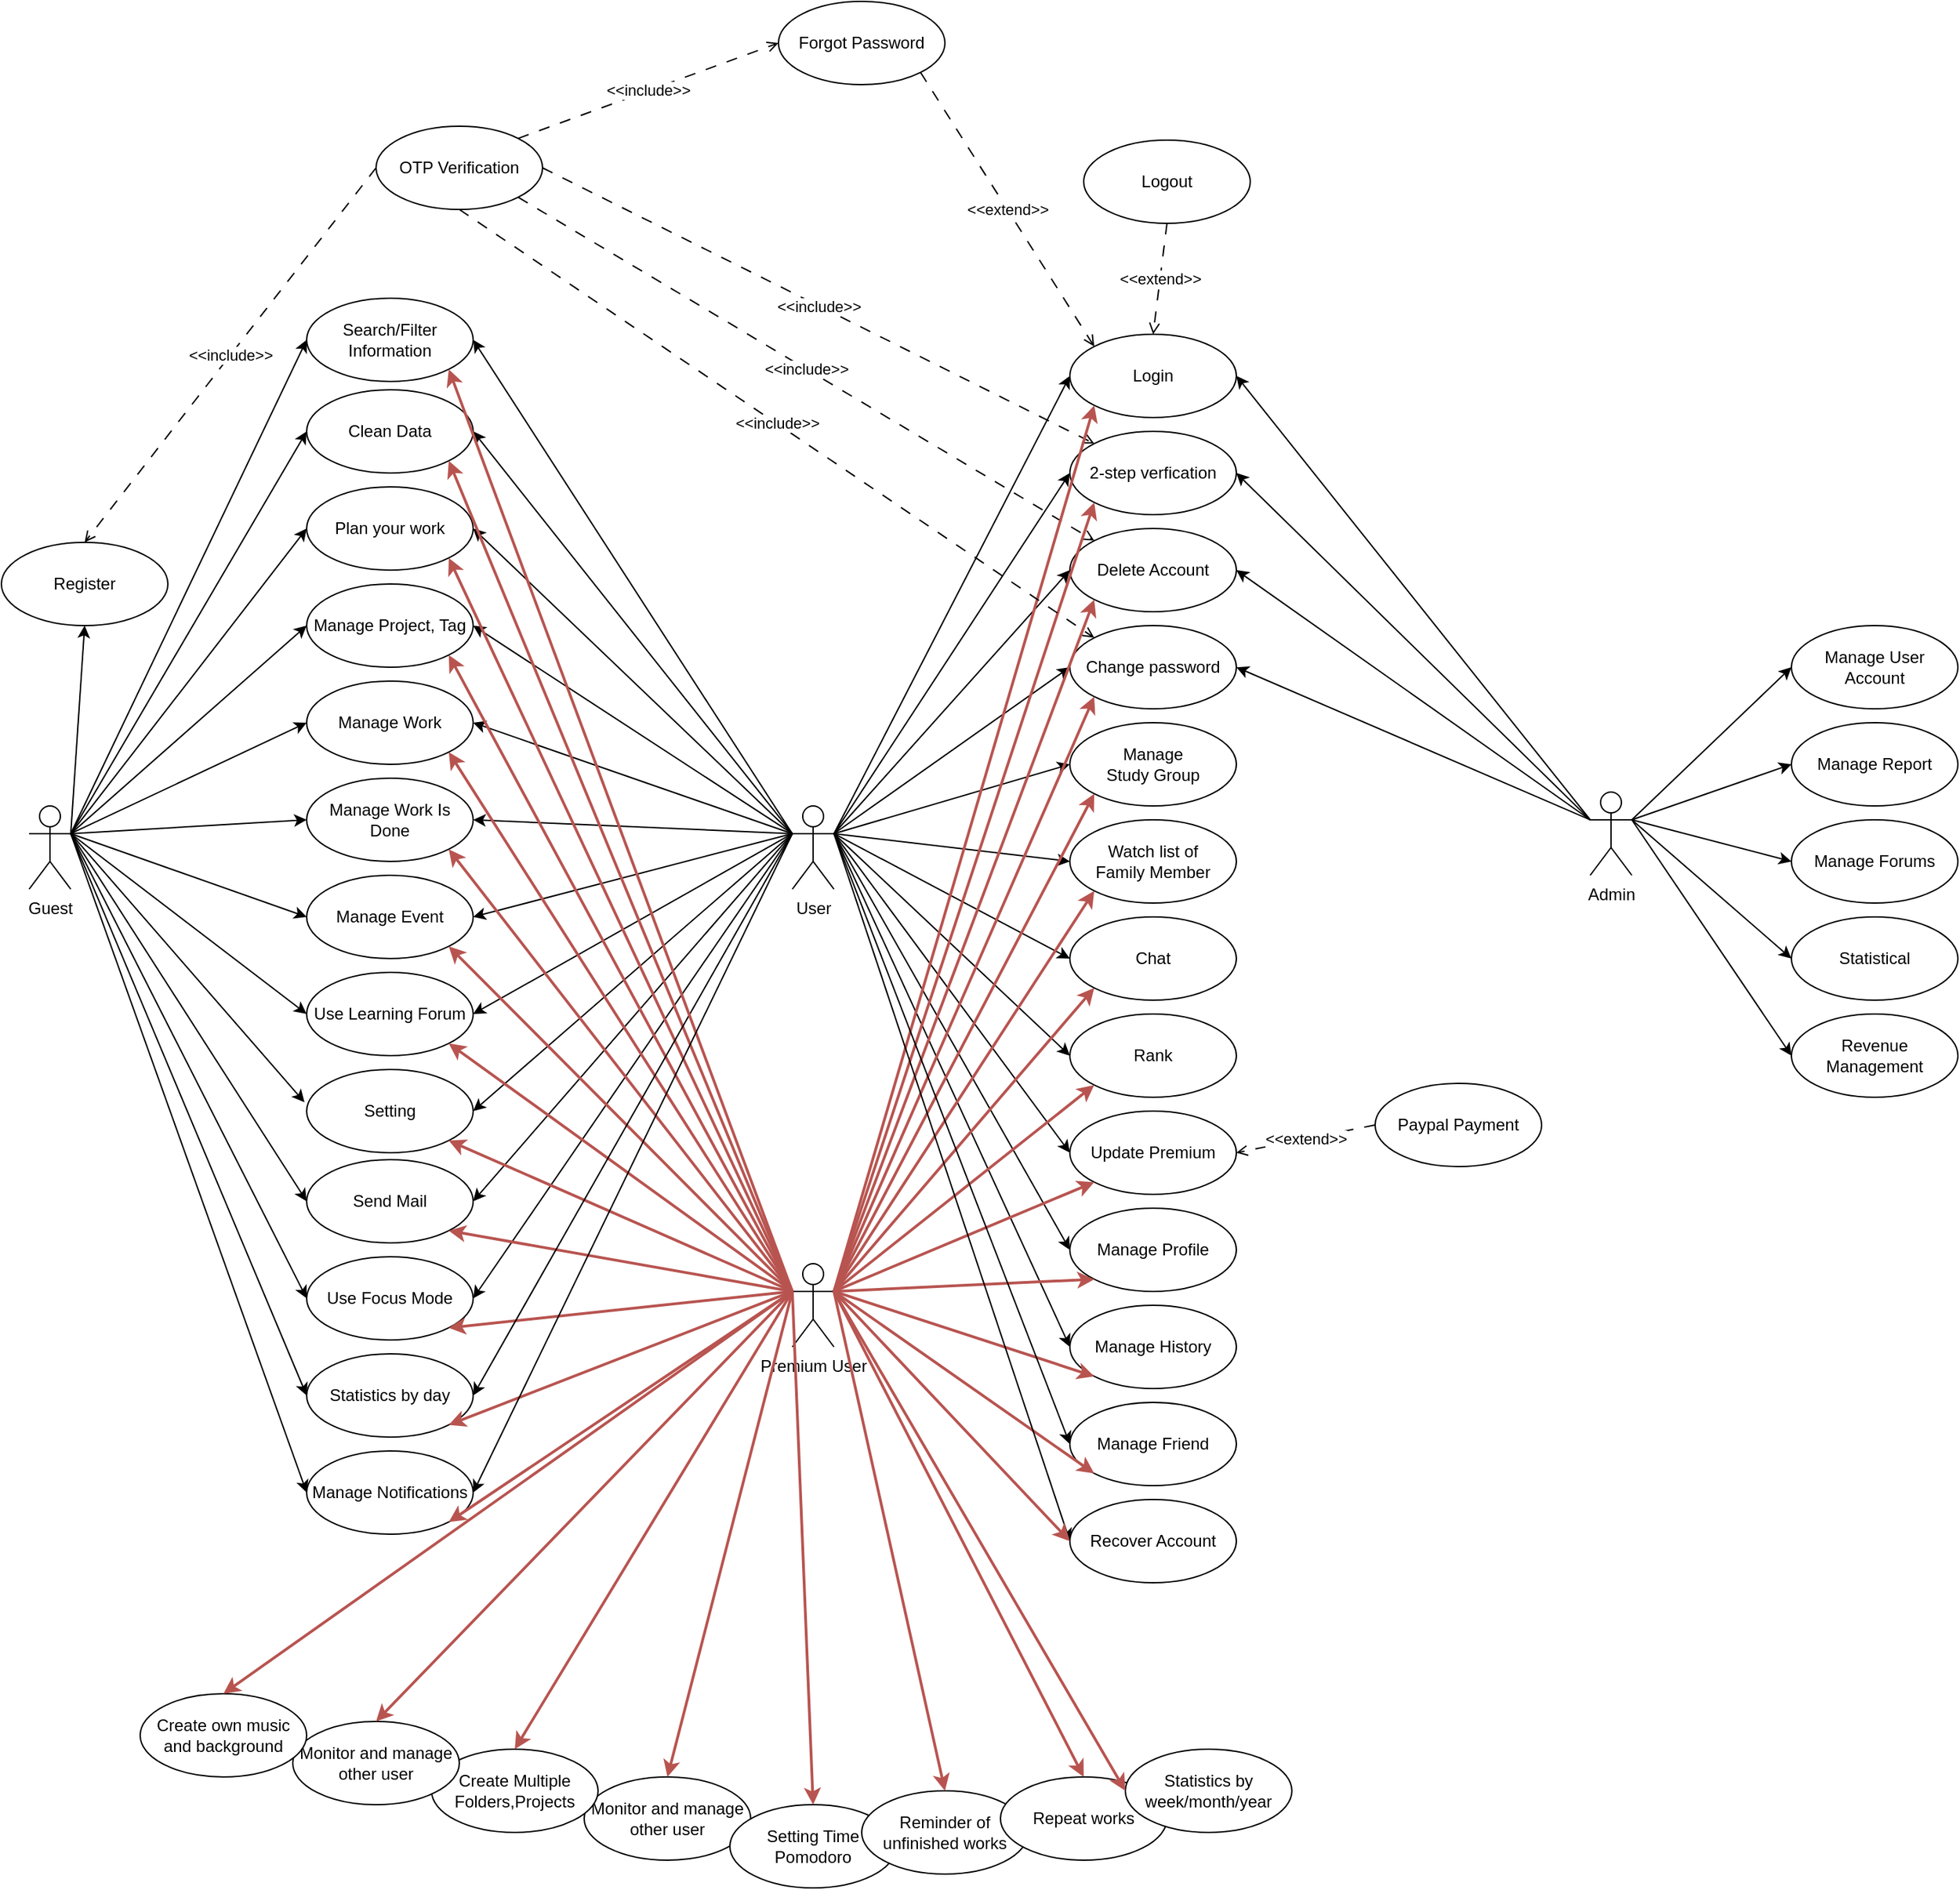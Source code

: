 <mxfile version="22.1.0" type="device">
  <diagram name="Trang-1" id="hdAO-zFiEldcUkdFqJhD">
    <mxGraphModel dx="1006" dy="3859" grid="1" gridSize="10" guides="1" tooltips="1" connect="1" arrows="1" fold="1" page="1" pageScale="1" pageWidth="2339" pageHeight="3300" math="0" shadow="0">
      <root>
        <mxCell id="0" />
        <mxCell id="1" parent="0" />
        <mxCell id="yDbn-pyyBhcwPZfqAoQQ-1" value="Guest&lt;br&gt;" style="shape=umlActor;verticalLabelPosition=bottom;verticalAlign=top;html=1;outlineConnect=0;" parent="1" vertex="1">
          <mxGeometry x="30" y="380" width="30" height="60" as="geometry" />
        </mxCell>
        <mxCell id="yDbn-pyyBhcwPZfqAoQQ-2" value="User" style="shape=umlActor;verticalLabelPosition=bottom;verticalAlign=top;html=1;outlineConnect=0;" parent="1" vertex="1">
          <mxGeometry x="580" y="380" width="30" height="60" as="geometry" />
        </mxCell>
        <mxCell id="yDbn-pyyBhcwPZfqAoQQ-3" value="Premium User" style="shape=umlActor;verticalLabelPosition=bottom;verticalAlign=top;html=1;outlineConnect=0;" parent="1" vertex="1">
          <mxGeometry x="580" y="710" width="30" height="60" as="geometry" />
        </mxCell>
        <mxCell id="yDbn-pyyBhcwPZfqAoQQ-4" value="Admin" style="shape=umlActor;verticalLabelPosition=bottom;verticalAlign=top;html=1;outlineConnect=0;" parent="1" vertex="1">
          <mxGeometry x="1155" y="370" width="30" height="60" as="geometry" />
        </mxCell>
        <mxCell id="yDbn-pyyBhcwPZfqAoQQ-7" value="Register" style="ellipse;whiteSpace=wrap;html=1;" parent="1" vertex="1">
          <mxGeometry x="10" y="190" width="120" height="60" as="geometry" />
        </mxCell>
        <mxCell id="yDbn-pyyBhcwPZfqAoQQ-8" value="Clean Data" style="ellipse;whiteSpace=wrap;html=1;" parent="1" vertex="1">
          <mxGeometry x="230" y="80" width="120" height="60" as="geometry" />
        </mxCell>
        <mxCell id="yDbn-pyyBhcwPZfqAoQQ-11" value="Plan your work" style="ellipse;whiteSpace=wrap;html=1;" parent="1" vertex="1">
          <mxGeometry x="230" y="150" width="120" height="60" as="geometry" />
        </mxCell>
        <mxCell id="QvxdF0wmTZoZp08gnHm6-1" value="Manage Project, Tag" style="ellipse;whiteSpace=wrap;html=1;" parent="1" vertex="1">
          <mxGeometry x="230" y="220" width="120" height="60" as="geometry" />
        </mxCell>
        <mxCell id="QvxdF0wmTZoZp08gnHm6-2" value="Manage Work" style="ellipse;whiteSpace=wrap;html=1;" parent="1" vertex="1">
          <mxGeometry x="230" y="290" width="120" height="60" as="geometry" />
        </mxCell>
        <mxCell id="QvxdF0wmTZoZp08gnHm6-3" value="Manage Work Is Done" style="ellipse;whiteSpace=wrap;html=1;" parent="1" vertex="1">
          <mxGeometry x="230" y="360" width="120" height="60" as="geometry" />
        </mxCell>
        <mxCell id="QvxdF0wmTZoZp08gnHm6-4" value="Manage Event" style="ellipse;whiteSpace=wrap;html=1;" parent="1" vertex="1">
          <mxGeometry x="230" y="430" width="120" height="60" as="geometry" />
        </mxCell>
        <mxCell id="GhgpoTKrpXm_6SLyAO-t-1" value="Use Learning Forum" style="ellipse;whiteSpace=wrap;html=1;" parent="1" vertex="1">
          <mxGeometry x="230" y="500" width="120" height="60" as="geometry" />
        </mxCell>
        <mxCell id="GhgpoTKrpXm_6SLyAO-t-2" value="Setting" style="ellipse;whiteSpace=wrap;html=1;" parent="1" vertex="1">
          <mxGeometry x="230" y="570" width="120" height="60" as="geometry" />
        </mxCell>
        <mxCell id="GhgpoTKrpXm_6SLyAO-t-3" value="Send Mail" style="ellipse;whiteSpace=wrap;html=1;" parent="1" vertex="1">
          <mxGeometry x="230" y="635" width="120" height="60" as="geometry" />
        </mxCell>
        <mxCell id="GhgpoTKrpXm_6SLyAO-t-4" value="Use Focus Mode" style="ellipse;whiteSpace=wrap;html=1;" parent="1" vertex="1">
          <mxGeometry x="230" y="705" width="120" height="60" as="geometry" />
        </mxCell>
        <mxCell id="GhgpoTKrpXm_6SLyAO-t-5" value="Login" style="ellipse;whiteSpace=wrap;html=1;" parent="1" vertex="1">
          <mxGeometry x="780" y="40" width="120" height="60" as="geometry" />
        </mxCell>
        <mxCell id="GhgpoTKrpXm_6SLyAO-t-6" value="" style="endArrow=classic;html=1;rounded=0;entryX=0;entryY=0.5;entryDx=0;entryDy=0;exitX=1;exitY=0.333;exitDx=0;exitDy=0;exitPerimeter=0;" parent="1" source="yDbn-pyyBhcwPZfqAoQQ-1" target="yDbn-pyyBhcwPZfqAoQQ-11" edge="1">
          <mxGeometry width="50" height="50" relative="1" as="geometry">
            <mxPoint x="80" y="500" as="sourcePoint" />
            <mxPoint x="130" y="450" as="targetPoint" />
          </mxGeometry>
        </mxCell>
        <mxCell id="GhgpoTKrpXm_6SLyAO-t-7" value="" style="endArrow=classic;html=1;rounded=0;entryX=0;entryY=0.5;entryDx=0;entryDy=0;exitX=1;exitY=0.333;exitDx=0;exitDy=0;exitPerimeter=0;" parent="1" source="yDbn-pyyBhcwPZfqAoQQ-1" target="QvxdF0wmTZoZp08gnHm6-1" edge="1">
          <mxGeometry width="50" height="50" relative="1" as="geometry">
            <mxPoint x="70" y="410" as="sourcePoint" />
            <mxPoint x="240" y="190" as="targetPoint" />
          </mxGeometry>
        </mxCell>
        <mxCell id="GhgpoTKrpXm_6SLyAO-t-8" value="" style="endArrow=classic;html=1;rounded=0;entryX=0;entryY=0.5;entryDx=0;entryDy=0;exitX=1;exitY=0.333;exitDx=0;exitDy=0;exitPerimeter=0;" parent="1" source="yDbn-pyyBhcwPZfqAoQQ-1" target="QvxdF0wmTZoZp08gnHm6-2" edge="1">
          <mxGeometry width="50" height="50" relative="1" as="geometry">
            <mxPoint x="80" y="420" as="sourcePoint" />
            <mxPoint x="250" y="200" as="targetPoint" />
          </mxGeometry>
        </mxCell>
        <mxCell id="GhgpoTKrpXm_6SLyAO-t-9" value="" style="endArrow=classic;html=1;rounded=0;entryX=0;entryY=0.5;entryDx=0;entryDy=0;exitX=1;exitY=0.333;exitDx=0;exitDy=0;exitPerimeter=0;" parent="1" source="yDbn-pyyBhcwPZfqAoQQ-1" target="QvxdF0wmTZoZp08gnHm6-3" edge="1">
          <mxGeometry width="50" height="50" relative="1" as="geometry">
            <mxPoint x="90" y="430" as="sourcePoint" />
            <mxPoint x="260" y="210" as="targetPoint" />
          </mxGeometry>
        </mxCell>
        <mxCell id="GhgpoTKrpXm_6SLyAO-t-10" value="" style="endArrow=classic;html=1;rounded=0;entryX=0;entryY=0.5;entryDx=0;entryDy=0;exitX=1;exitY=0.333;exitDx=0;exitDy=0;exitPerimeter=0;" parent="1" source="yDbn-pyyBhcwPZfqAoQQ-1" target="QvxdF0wmTZoZp08gnHm6-4" edge="1">
          <mxGeometry width="50" height="50" relative="1" as="geometry">
            <mxPoint x="100" y="440" as="sourcePoint" />
            <mxPoint x="270" y="220" as="targetPoint" />
          </mxGeometry>
        </mxCell>
        <mxCell id="GhgpoTKrpXm_6SLyAO-t-12" value="" style="endArrow=classic;html=1;rounded=0;entryX=0;entryY=0.5;entryDx=0;entryDy=0;exitX=1;exitY=0.333;exitDx=0;exitDy=0;exitPerimeter=0;" parent="1" source="yDbn-pyyBhcwPZfqAoQQ-1" target="GhgpoTKrpXm_6SLyAO-t-1" edge="1">
          <mxGeometry width="50" height="50" relative="1" as="geometry">
            <mxPoint x="120" y="460" as="sourcePoint" />
            <mxPoint x="290" y="240" as="targetPoint" />
          </mxGeometry>
        </mxCell>
        <mxCell id="GhgpoTKrpXm_6SLyAO-t-13" value="" style="endArrow=classic;html=1;rounded=0;entryX=-0.013;entryY=0.393;entryDx=0;entryDy=0;exitX=1;exitY=0.333;exitDx=0;exitDy=0;exitPerimeter=0;entryPerimeter=0;" parent="1" source="yDbn-pyyBhcwPZfqAoQQ-1" target="GhgpoTKrpXm_6SLyAO-t-2" edge="1">
          <mxGeometry width="50" height="50" relative="1" as="geometry">
            <mxPoint x="130" y="470" as="sourcePoint" />
            <mxPoint x="300" y="250" as="targetPoint" />
          </mxGeometry>
        </mxCell>
        <mxCell id="GhgpoTKrpXm_6SLyAO-t-14" value="" style="endArrow=classic;html=1;rounded=0;entryX=0;entryY=0.5;entryDx=0;entryDy=0;exitX=1;exitY=0.333;exitDx=0;exitDy=0;exitPerimeter=0;" parent="1" source="yDbn-pyyBhcwPZfqAoQQ-1" target="GhgpoTKrpXm_6SLyAO-t-3" edge="1">
          <mxGeometry width="50" height="50" relative="1" as="geometry">
            <mxPoint x="140" y="480" as="sourcePoint" />
            <mxPoint x="310" y="260" as="targetPoint" />
          </mxGeometry>
        </mxCell>
        <mxCell id="GhgpoTKrpXm_6SLyAO-t-15" value="" style="endArrow=classic;html=1;rounded=0;entryX=0;entryY=0.5;entryDx=0;entryDy=0;exitX=1;exitY=0.333;exitDx=0;exitDy=0;exitPerimeter=0;" parent="1" source="yDbn-pyyBhcwPZfqAoQQ-1" target="GhgpoTKrpXm_6SLyAO-t-4" edge="1">
          <mxGeometry width="50" height="50" relative="1" as="geometry">
            <mxPoint x="150" y="490" as="sourcePoint" />
            <mxPoint x="320" y="270" as="targetPoint" />
          </mxGeometry>
        </mxCell>
        <mxCell id="GhgpoTKrpXm_6SLyAO-t-16" value="" style="endArrow=classic;html=1;rounded=0;entryX=0.5;entryY=1;entryDx=0;entryDy=0;exitX=1;exitY=0.333;exitDx=0;exitDy=0;exitPerimeter=0;" parent="1" source="yDbn-pyyBhcwPZfqAoQQ-1" target="yDbn-pyyBhcwPZfqAoQQ-7" edge="1">
          <mxGeometry width="50" height="50" relative="1" as="geometry">
            <mxPoint x="160" y="500" as="sourcePoint" />
            <mxPoint x="330" y="280" as="targetPoint" />
          </mxGeometry>
        </mxCell>
        <mxCell id="GhgpoTKrpXm_6SLyAO-t-17" value="" style="endArrow=classic;html=1;rounded=0;entryX=0;entryY=0.5;entryDx=0;entryDy=0;exitX=1;exitY=0.333;exitDx=0;exitDy=0;exitPerimeter=0;" parent="1" source="yDbn-pyyBhcwPZfqAoQQ-1" target="yDbn-pyyBhcwPZfqAoQQ-8" edge="1">
          <mxGeometry width="50" height="50" relative="1" as="geometry">
            <mxPoint x="70" y="410" as="sourcePoint" />
            <mxPoint x="240" y="190" as="targetPoint" />
          </mxGeometry>
        </mxCell>
        <mxCell id="GhgpoTKrpXm_6SLyAO-t-18" value="" style="endArrow=classic;html=1;rounded=0;entryX=0;entryY=0.5;entryDx=0;entryDy=0;exitX=1;exitY=0.333;exitDx=0;exitDy=0;exitPerimeter=0;" parent="1" source="yDbn-pyyBhcwPZfqAoQQ-2" target="GhgpoTKrpXm_6SLyAO-t-5" edge="1">
          <mxGeometry width="50" height="50" relative="1" as="geometry">
            <mxPoint x="80" y="420" as="sourcePoint" />
            <mxPoint x="250" y="200" as="targetPoint" />
          </mxGeometry>
        </mxCell>
        <mxCell id="y36acQKDWZxvNiM9Po6O-1" value="" style="endArrow=classic;html=1;rounded=0;entryX=1;entryY=0.5;entryDx=0;entryDy=0;exitX=0;exitY=0.333;exitDx=0;exitDy=0;exitPerimeter=0;" parent="1" source="yDbn-pyyBhcwPZfqAoQQ-2" target="yDbn-pyyBhcwPZfqAoQQ-8" edge="1">
          <mxGeometry width="50" height="50" relative="1" as="geometry">
            <mxPoint x="70" y="410" as="sourcePoint" />
            <mxPoint x="240" y="120" as="targetPoint" />
          </mxGeometry>
        </mxCell>
        <mxCell id="y36acQKDWZxvNiM9Po6O-2" value="" style="endArrow=classic;html=1;rounded=0;entryX=1;entryY=0.5;entryDx=0;entryDy=0;exitX=0;exitY=0.333;exitDx=0;exitDy=0;exitPerimeter=0;" parent="1" source="yDbn-pyyBhcwPZfqAoQQ-2" target="yDbn-pyyBhcwPZfqAoQQ-11" edge="1">
          <mxGeometry width="50" height="50" relative="1" as="geometry">
            <mxPoint x="520" y="420" as="sourcePoint" />
            <mxPoint x="360" y="120" as="targetPoint" />
          </mxGeometry>
        </mxCell>
        <mxCell id="y36acQKDWZxvNiM9Po6O-3" value="" style="endArrow=classic;html=1;rounded=0;entryX=1;entryY=0.5;entryDx=0;entryDy=0;exitX=0;exitY=0.333;exitDx=0;exitDy=0;exitPerimeter=0;" parent="1" source="yDbn-pyyBhcwPZfqAoQQ-2" target="QvxdF0wmTZoZp08gnHm6-1" edge="1">
          <mxGeometry width="50" height="50" relative="1" as="geometry">
            <mxPoint x="600" y="420" as="sourcePoint" />
            <mxPoint x="370" y="130" as="targetPoint" />
          </mxGeometry>
        </mxCell>
        <mxCell id="y36acQKDWZxvNiM9Po6O-4" value="" style="endArrow=classic;html=1;rounded=0;entryX=1;entryY=0.5;entryDx=0;entryDy=0;exitX=0;exitY=0.333;exitDx=0;exitDy=0;exitPerimeter=0;" parent="1" source="yDbn-pyyBhcwPZfqAoQQ-2" target="QvxdF0wmTZoZp08gnHm6-2" edge="1">
          <mxGeometry width="50" height="50" relative="1" as="geometry">
            <mxPoint x="610" y="430" as="sourcePoint" />
            <mxPoint x="380" y="140" as="targetPoint" />
          </mxGeometry>
        </mxCell>
        <mxCell id="y36acQKDWZxvNiM9Po6O-5" value="" style="endArrow=classic;html=1;rounded=0;entryX=1;entryY=0.5;entryDx=0;entryDy=0;exitX=0;exitY=0.333;exitDx=0;exitDy=0;exitPerimeter=0;" parent="1" source="yDbn-pyyBhcwPZfqAoQQ-2" target="QvxdF0wmTZoZp08gnHm6-3" edge="1">
          <mxGeometry width="50" height="50" relative="1" as="geometry">
            <mxPoint x="620" y="440" as="sourcePoint" />
            <mxPoint x="390" y="150" as="targetPoint" />
          </mxGeometry>
        </mxCell>
        <mxCell id="y36acQKDWZxvNiM9Po6O-6" value="" style="endArrow=classic;html=1;rounded=0;entryX=1;entryY=0.5;entryDx=0;entryDy=0;exitX=0;exitY=0.333;exitDx=0;exitDy=0;exitPerimeter=0;" parent="1" source="yDbn-pyyBhcwPZfqAoQQ-2" target="QvxdF0wmTZoZp08gnHm6-4" edge="1">
          <mxGeometry width="50" height="50" relative="1" as="geometry">
            <mxPoint x="630" y="450" as="sourcePoint" />
            <mxPoint x="400" y="160" as="targetPoint" />
          </mxGeometry>
        </mxCell>
        <mxCell id="y36acQKDWZxvNiM9Po6O-8" value="" style="endArrow=classic;html=1;rounded=0;entryX=1;entryY=0.5;entryDx=0;entryDy=0;exitX=0;exitY=0.333;exitDx=0;exitDy=0;exitPerimeter=0;" parent="1" source="yDbn-pyyBhcwPZfqAoQQ-2" target="GhgpoTKrpXm_6SLyAO-t-1" edge="1">
          <mxGeometry width="50" height="50" relative="1" as="geometry">
            <mxPoint x="650" y="470" as="sourcePoint" />
            <mxPoint x="420" y="180" as="targetPoint" />
          </mxGeometry>
        </mxCell>
        <mxCell id="y36acQKDWZxvNiM9Po6O-9" value="" style="endArrow=classic;html=1;rounded=0;entryX=1;entryY=0.5;entryDx=0;entryDy=0;exitX=0;exitY=0.333;exitDx=0;exitDy=0;exitPerimeter=0;" parent="1" source="yDbn-pyyBhcwPZfqAoQQ-2" target="GhgpoTKrpXm_6SLyAO-t-2" edge="1">
          <mxGeometry width="50" height="50" relative="1" as="geometry">
            <mxPoint x="660" y="480" as="sourcePoint" />
            <mxPoint x="430" y="190" as="targetPoint" />
          </mxGeometry>
        </mxCell>
        <mxCell id="y36acQKDWZxvNiM9Po6O-10" value="" style="endArrow=classic;html=1;rounded=0;entryX=1;entryY=0.5;entryDx=0;entryDy=0;exitX=0;exitY=0.333;exitDx=0;exitDy=0;exitPerimeter=0;" parent="1" source="yDbn-pyyBhcwPZfqAoQQ-2" target="GhgpoTKrpXm_6SLyAO-t-3" edge="1">
          <mxGeometry width="50" height="50" relative="1" as="geometry">
            <mxPoint x="670" y="490" as="sourcePoint" />
            <mxPoint x="440" y="200" as="targetPoint" />
          </mxGeometry>
        </mxCell>
        <mxCell id="y36acQKDWZxvNiM9Po6O-11" value="" style="endArrow=classic;html=1;rounded=0;entryX=1;entryY=0.5;entryDx=0;entryDy=0;exitX=0;exitY=0.333;exitDx=0;exitDy=0;exitPerimeter=0;" parent="1" source="yDbn-pyyBhcwPZfqAoQQ-2" target="GhgpoTKrpXm_6SLyAO-t-4" edge="1">
          <mxGeometry width="50" height="50" relative="1" as="geometry">
            <mxPoint x="680" y="500" as="sourcePoint" />
            <mxPoint x="450" y="210" as="targetPoint" />
          </mxGeometry>
        </mxCell>
        <mxCell id="y36acQKDWZxvNiM9Po6O-13" value="Forgot Password" style="ellipse;whiteSpace=wrap;html=1;" parent="1" vertex="1">
          <mxGeometry x="570" y="-200" width="120" height="60" as="geometry" />
        </mxCell>
        <mxCell id="y36acQKDWZxvNiM9Po6O-15" value="&amp;lt;&amp;lt;extend&amp;gt;&amp;gt;" style="endArrow=open;html=1;rounded=0;entryX=0;entryY=0;entryDx=0;entryDy=0;exitX=1;exitY=1;exitDx=0;exitDy=0;dashed=1;dashPattern=8 8;endFill=0;" parent="1" source="y36acQKDWZxvNiM9Po6O-13" target="GhgpoTKrpXm_6SLyAO-t-5" edge="1">
          <mxGeometry width="50" height="50" relative="1" as="geometry">
            <mxPoint x="971" y="50" as="sourcePoint" />
            <mxPoint x="853.426" y="48.787" as="targetPoint" />
          </mxGeometry>
        </mxCell>
        <mxCell id="y36acQKDWZxvNiM9Po6O-16" value="2-step verfication" style="ellipse;whiteSpace=wrap;html=1;" parent="1" vertex="1">
          <mxGeometry x="780" y="110" width="120" height="60" as="geometry" />
        </mxCell>
        <mxCell id="y36acQKDWZxvNiM9Po6O-17" value="" style="endArrow=classic;html=1;rounded=0;entryX=0;entryY=0.5;entryDx=0;entryDy=0;exitX=1;exitY=0.333;exitDx=0;exitDy=0;exitPerimeter=0;" parent="1" source="yDbn-pyyBhcwPZfqAoQQ-2" target="y36acQKDWZxvNiM9Po6O-16" edge="1">
          <mxGeometry width="50" height="50" relative="1" as="geometry">
            <mxPoint x="620" y="410" as="sourcePoint" />
            <mxPoint x="790" y="80" as="targetPoint" />
          </mxGeometry>
        </mxCell>
        <mxCell id="y36acQKDWZxvNiM9Po6O-18" value="Delete Account" style="ellipse;whiteSpace=wrap;html=1;" parent="1" vertex="1">
          <mxGeometry x="780" y="180" width="120" height="60" as="geometry" />
        </mxCell>
        <mxCell id="y36acQKDWZxvNiM9Po6O-19" value="" style="endArrow=classic;html=1;rounded=0;entryX=0;entryY=0.5;entryDx=0;entryDy=0;exitX=1;exitY=0.333;exitDx=0;exitDy=0;exitPerimeter=0;" parent="1" source="yDbn-pyyBhcwPZfqAoQQ-2" target="y36acQKDWZxvNiM9Po6O-18" edge="1">
          <mxGeometry width="50" height="50" relative="1" as="geometry">
            <mxPoint x="620" y="410" as="sourcePoint" />
            <mxPoint x="790" y="150" as="targetPoint" />
          </mxGeometry>
        </mxCell>
        <mxCell id="y36acQKDWZxvNiM9Po6O-20" value="Change password" style="ellipse;whiteSpace=wrap;html=1;" parent="1" vertex="1">
          <mxGeometry x="780" y="250" width="120" height="60" as="geometry" />
        </mxCell>
        <mxCell id="y36acQKDWZxvNiM9Po6O-21" value="Manage &lt;br&gt;Study Group" style="ellipse;whiteSpace=wrap;html=1;" parent="1" vertex="1">
          <mxGeometry x="780" y="320" width="120" height="60" as="geometry" />
        </mxCell>
        <mxCell id="y36acQKDWZxvNiM9Po6O-22" value="Watch list of&lt;br&gt;Family Member" style="ellipse;whiteSpace=wrap;html=1;" parent="1" vertex="1">
          <mxGeometry x="780" y="390" width="120" height="60" as="geometry" />
        </mxCell>
        <mxCell id="y36acQKDWZxvNiM9Po6O-23" value="" style="endArrow=classic;html=1;rounded=0;entryX=0;entryY=0.5;entryDx=0;entryDy=0;exitX=1;exitY=0.333;exitDx=0;exitDy=0;exitPerimeter=0;" parent="1" source="yDbn-pyyBhcwPZfqAoQQ-2" target="y36acQKDWZxvNiM9Po6O-20" edge="1">
          <mxGeometry width="50" height="50" relative="1" as="geometry">
            <mxPoint x="620" y="410" as="sourcePoint" />
            <mxPoint x="790" y="220" as="targetPoint" />
          </mxGeometry>
        </mxCell>
        <mxCell id="y36acQKDWZxvNiM9Po6O-24" value="" style="endArrow=classic;html=1;rounded=0;entryX=0;entryY=0.5;entryDx=0;entryDy=0;exitX=1;exitY=0.333;exitDx=0;exitDy=0;exitPerimeter=0;" parent="1" source="yDbn-pyyBhcwPZfqAoQQ-2" target="y36acQKDWZxvNiM9Po6O-21" edge="1">
          <mxGeometry width="50" height="50" relative="1" as="geometry">
            <mxPoint x="620" y="410" as="sourcePoint" />
            <mxPoint x="790" y="290" as="targetPoint" />
          </mxGeometry>
        </mxCell>
        <mxCell id="y36acQKDWZxvNiM9Po6O-25" value="" style="endArrow=classic;html=1;rounded=0;entryX=0;entryY=0.5;entryDx=0;entryDy=0;exitX=1;exitY=0.333;exitDx=0;exitDy=0;exitPerimeter=0;" parent="1" source="yDbn-pyyBhcwPZfqAoQQ-2" target="y36acQKDWZxvNiM9Po6O-22" edge="1">
          <mxGeometry width="50" height="50" relative="1" as="geometry">
            <mxPoint x="630" y="420" as="sourcePoint" />
            <mxPoint x="800" y="300" as="targetPoint" />
          </mxGeometry>
        </mxCell>
        <mxCell id="y36acQKDWZxvNiM9Po6O-27" value="" style="endArrow=classic;html=1;rounded=0;entryX=0;entryY=0.5;entryDx=0;entryDy=0;exitX=1;exitY=0.333;exitDx=0;exitDy=0;exitPerimeter=0;" parent="1" source="yDbn-pyyBhcwPZfqAoQQ-2" target="y36acQKDWZxvNiM9Po6O-28" edge="1">
          <mxGeometry width="50" height="50" relative="1" as="geometry">
            <mxPoint x="620" y="410" as="sourcePoint" />
            <mxPoint x="790" y="430" as="targetPoint" />
          </mxGeometry>
        </mxCell>
        <mxCell id="y36acQKDWZxvNiM9Po6O-28" value="Chat" style="ellipse;whiteSpace=wrap;html=1;" parent="1" vertex="1">
          <mxGeometry x="780" y="460" width="120" height="60" as="geometry" />
        </mxCell>
        <mxCell id="y36acQKDWZxvNiM9Po6O-29" value="Rank" style="ellipse;whiteSpace=wrap;html=1;" parent="1" vertex="1">
          <mxGeometry x="780" y="530" width="120" height="60" as="geometry" />
        </mxCell>
        <mxCell id="y36acQKDWZxvNiM9Po6O-30" value="" style="endArrow=classic;html=1;rounded=0;entryX=0;entryY=0.5;entryDx=0;entryDy=0;exitX=1;exitY=0.333;exitDx=0;exitDy=0;exitPerimeter=0;" parent="1" source="yDbn-pyyBhcwPZfqAoQQ-2" target="y36acQKDWZxvNiM9Po6O-29" edge="1">
          <mxGeometry width="50" height="50" relative="1" as="geometry">
            <mxPoint x="620" y="410" as="sourcePoint" />
            <mxPoint x="790" y="500" as="targetPoint" />
          </mxGeometry>
        </mxCell>
        <mxCell id="y36acQKDWZxvNiM9Po6O-32" value="" style="endArrow=classic;html=1;rounded=0;entryX=0;entryY=0.5;entryDx=0;entryDy=0;exitX=1;exitY=0.333;exitDx=0;exitDy=0;exitPerimeter=0;" parent="1" source="yDbn-pyyBhcwPZfqAoQQ-2" target="y36acQKDWZxvNiM9Po6O-33" edge="1">
          <mxGeometry width="50" height="50" relative="1" as="geometry">
            <mxPoint x="620" y="410" as="sourcePoint" />
            <mxPoint x="780" y="630" as="targetPoint" />
          </mxGeometry>
        </mxCell>
        <mxCell id="y36acQKDWZxvNiM9Po6O-33" value="Update Premium" style="ellipse;whiteSpace=wrap;html=1;" parent="1" vertex="1">
          <mxGeometry x="780" y="600" width="120" height="60" as="geometry" />
        </mxCell>
        <mxCell id="y36acQKDWZxvNiM9Po6O-34" value="OTP Verification" style="ellipse;whiteSpace=wrap;html=1;" parent="1" vertex="1">
          <mxGeometry x="280" y="-110" width="120" height="60" as="geometry" />
        </mxCell>
        <mxCell id="y36acQKDWZxvNiM9Po6O-35" value="&amp;lt;&amp;lt;include&amp;gt;&amp;gt;" style="endArrow=open;html=1;rounded=0;entryX=0;entryY=0;entryDx=0;entryDy=0;exitX=1;exitY=0.5;exitDx=0;exitDy=0;dashed=1;dashPattern=8 8;endFill=0;" parent="1" source="y36acQKDWZxvNiM9Po6O-34" target="y36acQKDWZxvNiM9Po6O-16" edge="1">
          <mxGeometry width="50" height="50" relative="1" as="geometry">
            <mxPoint x="1020" y="120" as="sourcePoint" />
            <mxPoint x="892" y="101" as="targetPoint" />
          </mxGeometry>
        </mxCell>
        <mxCell id="y36acQKDWZxvNiM9Po6O-36" value="&amp;lt;&amp;lt;include&amp;gt;&amp;gt;" style="endArrow=open;html=1;rounded=0;entryX=0;entryY=0;entryDx=0;entryDy=0;exitX=1;exitY=1;exitDx=0;exitDy=0;dashed=1;dashPattern=8 8;endFill=0;" parent="1" source="y36acQKDWZxvNiM9Po6O-34" target="y36acQKDWZxvNiM9Po6O-18" edge="1">
          <mxGeometry width="50" height="50" relative="1" as="geometry">
            <mxPoint x="1030" y="130" as="sourcePoint" />
            <mxPoint x="902" y="111" as="targetPoint" />
          </mxGeometry>
        </mxCell>
        <mxCell id="y36acQKDWZxvNiM9Po6O-37" value="&amp;lt;&amp;lt;include&amp;gt;&amp;gt;" style="endArrow=open;html=1;rounded=0;entryX=0;entryY=0.5;entryDx=0;entryDy=0;exitX=1;exitY=0;exitDx=0;exitDy=0;dashed=1;dashPattern=8 8;endFill=0;" parent="1" source="y36acQKDWZxvNiM9Po6O-34" target="y36acQKDWZxvNiM9Po6O-13" edge="1">
          <mxGeometry width="50" height="50" relative="1" as="geometry">
            <mxPoint x="1040" y="140" as="sourcePoint" />
            <mxPoint x="912" y="121" as="targetPoint" />
          </mxGeometry>
        </mxCell>
        <mxCell id="y36acQKDWZxvNiM9Po6O-40" value="&amp;lt;&amp;lt;include&amp;gt;&amp;gt;" style="endArrow=open;html=1;rounded=0;entryX=0.5;entryY=0;entryDx=0;entryDy=0;exitX=0;exitY=0.5;exitDx=0;exitDy=0;dashed=1;dashPattern=8 8;endFill=0;" parent="1" source="y36acQKDWZxvNiM9Po6O-34" target="yDbn-pyyBhcwPZfqAoQQ-7" edge="1">
          <mxGeometry width="50" height="50" relative="1" as="geometry">
            <mxPoint x="440.0" y="-20" as="sourcePoint" />
            <mxPoint x="60" y="190" as="targetPoint" />
          </mxGeometry>
        </mxCell>
        <mxCell id="y36acQKDWZxvNiM9Po6O-41" value="Paypal Payment" style="ellipse;whiteSpace=wrap;html=1;" parent="1" vertex="1">
          <mxGeometry x="1000" y="580" width="120" height="60" as="geometry" />
        </mxCell>
        <mxCell id="y36acQKDWZxvNiM9Po6O-42" value="&amp;lt;&amp;lt;extend&amp;gt;&amp;gt;" style="endArrow=open;html=1;rounded=0;entryX=1;entryY=0.5;entryDx=0;entryDy=0;exitX=0;exitY=0.5;exitDx=0;exitDy=0;dashed=1;dashPattern=8 8;endFill=0;" parent="1" source="y36acQKDWZxvNiM9Po6O-41" target="y36acQKDWZxvNiM9Po6O-33" edge="1">
          <mxGeometry width="50" height="50" relative="1" as="geometry">
            <mxPoint x="1030" y="250" as="sourcePoint" />
            <mxPoint x="910" y="220" as="targetPoint" />
          </mxGeometry>
        </mxCell>
        <mxCell id="y36acQKDWZxvNiM9Po6O-43" value="Manage Profile" style="ellipse;whiteSpace=wrap;html=1;" parent="1" vertex="1">
          <mxGeometry x="780" y="670" width="120" height="60" as="geometry" />
        </mxCell>
        <mxCell id="y36acQKDWZxvNiM9Po6O-44" value="Manage History" style="ellipse;whiteSpace=wrap;html=1;" parent="1" vertex="1">
          <mxGeometry x="780" y="740" width="120" height="60" as="geometry" />
        </mxCell>
        <mxCell id="y36acQKDWZxvNiM9Po6O-45" value="" style="endArrow=classic;html=1;rounded=0;entryX=0;entryY=0.5;entryDx=0;entryDy=0;exitX=1;exitY=0.333;exitDx=0;exitDy=0;exitPerimeter=0;" parent="1" source="yDbn-pyyBhcwPZfqAoQQ-2" target="y36acQKDWZxvNiM9Po6O-43" edge="1">
          <mxGeometry width="50" height="50" relative="1" as="geometry">
            <mxPoint x="620" y="410" as="sourcePoint" />
            <mxPoint x="790" y="640" as="targetPoint" />
          </mxGeometry>
        </mxCell>
        <mxCell id="y36acQKDWZxvNiM9Po6O-46" value="" style="endArrow=classic;html=1;rounded=0;entryX=0;entryY=0.5;entryDx=0;entryDy=0;exitX=1;exitY=0.333;exitDx=0;exitDy=0;exitPerimeter=0;" parent="1" source="yDbn-pyyBhcwPZfqAoQQ-2" target="y36acQKDWZxvNiM9Po6O-44" edge="1">
          <mxGeometry width="50" height="50" relative="1" as="geometry">
            <mxPoint x="630" y="420" as="sourcePoint" />
            <mxPoint x="800" y="650" as="targetPoint" />
          </mxGeometry>
        </mxCell>
        <mxCell id="y36acQKDWZxvNiM9Po6O-47" value="" style="endArrow=classic;html=1;rounded=0;entryX=1;entryY=1;entryDx=0;entryDy=0;exitX=0;exitY=0.333;exitDx=0;exitDy=0;exitPerimeter=0;fillColor=#f8cecc;strokeColor=#b85450;strokeWidth=2;" parent="1" source="yDbn-pyyBhcwPZfqAoQQ-3" target="yDbn-pyyBhcwPZfqAoQQ-8" edge="1">
          <mxGeometry width="50" height="50" relative="1" as="geometry">
            <mxPoint x="590" y="410" as="sourcePoint" />
            <mxPoint x="360" y="120" as="targetPoint" />
          </mxGeometry>
        </mxCell>
        <mxCell id="y36acQKDWZxvNiM9Po6O-49" value="" style="endArrow=classic;html=1;rounded=0;entryX=1;entryY=1;entryDx=0;entryDy=0;exitX=0;exitY=0.333;exitDx=0;exitDy=0;exitPerimeter=0;fillColor=#f8cecc;strokeColor=#b85450;strokeWidth=2;" parent="1" source="yDbn-pyyBhcwPZfqAoQQ-3" target="yDbn-pyyBhcwPZfqAoQQ-11" edge="1">
          <mxGeometry width="50" height="50" relative="1" as="geometry">
            <mxPoint x="590" y="710" as="sourcePoint" />
            <mxPoint x="342" y="141" as="targetPoint" />
          </mxGeometry>
        </mxCell>
        <mxCell id="y36acQKDWZxvNiM9Po6O-50" value="" style="endArrow=classic;html=1;rounded=0;entryX=1;entryY=1;entryDx=0;entryDy=0;exitX=0;exitY=0.333;exitDx=0;exitDy=0;exitPerimeter=0;fillColor=#f8cecc;strokeColor=#b85450;strokeWidth=2;" parent="1" source="yDbn-pyyBhcwPZfqAoQQ-3" target="QvxdF0wmTZoZp08gnHm6-2" edge="1">
          <mxGeometry width="50" height="50" relative="1" as="geometry">
            <mxPoint x="600" y="720" as="sourcePoint" />
            <mxPoint x="352" y="151" as="targetPoint" />
          </mxGeometry>
        </mxCell>
        <mxCell id="y36acQKDWZxvNiM9Po6O-51" value="" style="endArrow=classic;html=1;rounded=0;entryX=1;entryY=1;entryDx=0;entryDy=0;exitX=0;exitY=0.333;exitDx=0;exitDy=0;exitPerimeter=0;fillColor=#f8cecc;strokeColor=#b85450;strokeWidth=2;" parent="1" source="yDbn-pyyBhcwPZfqAoQQ-3" target="QvxdF0wmTZoZp08gnHm6-4" edge="1">
          <mxGeometry width="50" height="50" relative="1" as="geometry">
            <mxPoint x="610" y="730" as="sourcePoint" />
            <mxPoint x="362" y="161" as="targetPoint" />
          </mxGeometry>
        </mxCell>
        <mxCell id="y36acQKDWZxvNiM9Po6O-52" value="" style="endArrow=classic;html=1;rounded=0;entryX=1;entryY=1;entryDx=0;entryDy=0;exitX=0;exitY=0.333;exitDx=0;exitDy=0;exitPerimeter=0;fillColor=#f8cecc;strokeColor=#b85450;strokeWidth=2;" parent="1" source="yDbn-pyyBhcwPZfqAoQQ-3" target="QvxdF0wmTZoZp08gnHm6-3" edge="1">
          <mxGeometry width="50" height="50" relative="1" as="geometry">
            <mxPoint x="590" y="710" as="sourcePoint" />
            <mxPoint x="342" y="351" as="targetPoint" />
          </mxGeometry>
        </mxCell>
        <mxCell id="y36acQKDWZxvNiM9Po6O-53" value="" style="endArrow=classic;html=1;rounded=0;entryX=1;entryY=1;entryDx=0;entryDy=0;exitX=0;exitY=0.333;exitDx=0;exitDy=0;exitPerimeter=0;fillColor=#f8cecc;strokeColor=#b85450;strokeWidth=2;" parent="1" source="yDbn-pyyBhcwPZfqAoQQ-3" target="QvxdF0wmTZoZp08gnHm6-1" edge="1">
          <mxGeometry width="50" height="50" relative="1" as="geometry">
            <mxPoint x="590" y="710" as="sourcePoint" />
            <mxPoint x="342" y="211" as="targetPoint" />
          </mxGeometry>
        </mxCell>
        <mxCell id="y36acQKDWZxvNiM9Po6O-55" value="" style="endArrow=classic;html=1;rounded=0;entryX=1;entryY=1;entryDx=0;entryDy=0;exitX=0;exitY=0.333;exitDx=0;exitDy=0;exitPerimeter=0;fillColor=#f8cecc;strokeColor=#b85450;strokeWidth=2;" parent="1" source="yDbn-pyyBhcwPZfqAoQQ-3" target="GhgpoTKrpXm_6SLyAO-t-1" edge="1">
          <mxGeometry width="50" height="50" relative="1" as="geometry">
            <mxPoint x="600" y="720" as="sourcePoint" />
            <mxPoint x="352" y="501" as="targetPoint" />
          </mxGeometry>
        </mxCell>
        <mxCell id="y36acQKDWZxvNiM9Po6O-56" value="" style="endArrow=classic;html=1;rounded=0;entryX=1;entryY=1;entryDx=0;entryDy=0;exitX=0;exitY=0.333;exitDx=0;exitDy=0;exitPerimeter=0;fillColor=#f8cecc;strokeColor=#b85450;strokeWidth=2;" parent="1" source="yDbn-pyyBhcwPZfqAoQQ-3" target="GhgpoTKrpXm_6SLyAO-t-2" edge="1">
          <mxGeometry width="50" height="50" relative="1" as="geometry">
            <mxPoint x="610" y="730" as="sourcePoint" />
            <mxPoint x="362" y="511" as="targetPoint" />
          </mxGeometry>
        </mxCell>
        <mxCell id="y36acQKDWZxvNiM9Po6O-57" value="" style="endArrow=classic;html=1;rounded=0;entryX=1;entryY=1;entryDx=0;entryDy=0;exitX=0;exitY=0.333;exitDx=0;exitDy=0;exitPerimeter=0;fillColor=#f8cecc;strokeColor=#b85450;strokeWidth=2;" parent="1" source="yDbn-pyyBhcwPZfqAoQQ-3" target="GhgpoTKrpXm_6SLyAO-t-3" edge="1">
          <mxGeometry width="50" height="50" relative="1" as="geometry">
            <mxPoint x="620" y="740" as="sourcePoint" />
            <mxPoint x="372" y="521" as="targetPoint" />
          </mxGeometry>
        </mxCell>
        <mxCell id="y36acQKDWZxvNiM9Po6O-58" value="" style="endArrow=classic;html=1;rounded=0;entryX=1;entryY=1;entryDx=0;entryDy=0;exitX=0;exitY=0.333;exitDx=0;exitDy=0;exitPerimeter=0;fillColor=#f8cecc;strokeColor=#b85450;strokeWidth=2;" parent="1" source="yDbn-pyyBhcwPZfqAoQQ-3" target="GhgpoTKrpXm_6SLyAO-t-4" edge="1">
          <mxGeometry width="50" height="50" relative="1" as="geometry">
            <mxPoint x="630" y="750" as="sourcePoint" />
            <mxPoint x="382" y="531" as="targetPoint" />
          </mxGeometry>
        </mxCell>
        <mxCell id="y36acQKDWZxvNiM9Po6O-59" value="" style="endArrow=classic;html=1;rounded=0;entryX=0;entryY=1;entryDx=0;entryDy=0;exitX=1;exitY=0.333;exitDx=0;exitDy=0;exitPerimeter=0;fillColor=#f8cecc;strokeColor=#b85450;strokeWidth=2;" parent="1" source="yDbn-pyyBhcwPZfqAoQQ-3" target="GhgpoTKrpXm_6SLyAO-t-5" edge="1">
          <mxGeometry width="50" height="50" relative="1" as="geometry">
            <mxPoint x="590" y="710" as="sourcePoint" />
            <mxPoint x="343" y="141" as="targetPoint" />
          </mxGeometry>
        </mxCell>
        <mxCell id="y36acQKDWZxvNiM9Po6O-60" value="" style="endArrow=classic;html=1;rounded=0;entryX=0;entryY=1;entryDx=0;entryDy=0;exitX=1;exitY=0.333;exitDx=0;exitDy=0;exitPerimeter=0;fillColor=#f8cecc;strokeColor=#b85450;strokeWidth=2;" parent="1" source="yDbn-pyyBhcwPZfqAoQQ-3" target="y36acQKDWZxvNiM9Po6O-16" edge="1">
          <mxGeometry width="50" height="50" relative="1" as="geometry">
            <mxPoint x="620" y="710" as="sourcePoint" />
            <mxPoint x="807" y="101" as="targetPoint" />
          </mxGeometry>
        </mxCell>
        <mxCell id="y36acQKDWZxvNiM9Po6O-61" value="" style="endArrow=classic;html=1;rounded=0;entryX=0;entryY=1;entryDx=0;entryDy=0;exitX=1;exitY=0.333;exitDx=0;exitDy=0;exitPerimeter=0;fillColor=#f8cecc;strokeColor=#b85450;strokeWidth=2;" parent="1" source="yDbn-pyyBhcwPZfqAoQQ-3" target="y36acQKDWZxvNiM9Po6O-21" edge="1">
          <mxGeometry width="50" height="50" relative="1" as="geometry">
            <mxPoint x="620" y="710" as="sourcePoint" />
            <mxPoint x="807" y="171" as="targetPoint" />
          </mxGeometry>
        </mxCell>
        <mxCell id="y36acQKDWZxvNiM9Po6O-62" value="" style="endArrow=classic;html=1;rounded=0;entryX=0;entryY=1;entryDx=0;entryDy=0;exitX=1;exitY=0.333;exitDx=0;exitDy=0;exitPerimeter=0;fillColor=#f8cecc;strokeColor=#b85450;strokeWidth=2;" parent="1" source="yDbn-pyyBhcwPZfqAoQQ-3" target="y36acQKDWZxvNiM9Po6O-22" edge="1">
          <mxGeometry width="50" height="50" relative="1" as="geometry">
            <mxPoint x="630" y="720" as="sourcePoint" />
            <mxPoint x="817" y="181" as="targetPoint" />
          </mxGeometry>
        </mxCell>
        <mxCell id="y36acQKDWZxvNiM9Po6O-63" value="" style="endArrow=classic;html=1;rounded=0;entryX=0;entryY=1;entryDx=0;entryDy=0;exitX=1;exitY=0.333;exitDx=0;exitDy=0;exitPerimeter=0;fillColor=#f8cecc;strokeColor=#b85450;strokeWidth=2;" parent="1" source="yDbn-pyyBhcwPZfqAoQQ-3" target="y36acQKDWZxvNiM9Po6O-18" edge="1">
          <mxGeometry width="50" height="50" relative="1" as="geometry">
            <mxPoint x="620" y="710" as="sourcePoint" />
            <mxPoint x="807" y="171" as="targetPoint" />
          </mxGeometry>
        </mxCell>
        <mxCell id="y36acQKDWZxvNiM9Po6O-64" value="" style="endArrow=classic;html=1;rounded=0;entryX=0;entryY=1;entryDx=0;entryDy=0;exitX=1;exitY=0.333;exitDx=0;exitDy=0;exitPerimeter=0;fillColor=#f8cecc;strokeColor=#b85450;strokeWidth=2;" parent="1" source="yDbn-pyyBhcwPZfqAoQQ-3" target="y36acQKDWZxvNiM9Po6O-20" edge="1">
          <mxGeometry width="50" height="50" relative="1" as="geometry">
            <mxPoint x="630" y="720" as="sourcePoint" />
            <mxPoint x="817" y="181" as="targetPoint" />
          </mxGeometry>
        </mxCell>
        <mxCell id="y36acQKDWZxvNiM9Po6O-65" value="" style="endArrow=classic;html=1;rounded=0;entryX=0;entryY=1;entryDx=0;entryDy=0;exitX=1;exitY=0.333;exitDx=0;exitDy=0;exitPerimeter=0;fillColor=#f8cecc;strokeColor=#b85450;strokeWidth=2;" parent="1" source="yDbn-pyyBhcwPZfqAoQQ-3" target="y36acQKDWZxvNiM9Po6O-28" edge="1">
          <mxGeometry width="50" height="50" relative="1" as="geometry">
            <mxPoint x="640" y="730" as="sourcePoint" />
            <mxPoint x="827" y="191" as="targetPoint" />
          </mxGeometry>
        </mxCell>
        <mxCell id="y36acQKDWZxvNiM9Po6O-66" value="" style="endArrow=classic;html=1;rounded=0;entryX=0;entryY=1;entryDx=0;entryDy=0;exitX=1;exitY=0.333;exitDx=0;exitDy=0;exitPerimeter=0;fillColor=#f8cecc;strokeColor=#b85450;strokeWidth=2;" parent="1" source="yDbn-pyyBhcwPZfqAoQQ-3" target="y36acQKDWZxvNiM9Po6O-29" edge="1">
          <mxGeometry width="50" height="50" relative="1" as="geometry">
            <mxPoint x="650" y="740" as="sourcePoint" />
            <mxPoint x="837" y="201" as="targetPoint" />
          </mxGeometry>
        </mxCell>
        <mxCell id="y36acQKDWZxvNiM9Po6O-67" value="" style="endArrow=classic;html=1;rounded=0;entryX=0;entryY=1;entryDx=0;entryDy=0;exitX=1;exitY=0.333;exitDx=0;exitDy=0;exitPerimeter=0;fillColor=#f8cecc;strokeColor=#b85450;strokeWidth=2;" parent="1" source="yDbn-pyyBhcwPZfqAoQQ-3" target="y36acQKDWZxvNiM9Po6O-33" edge="1">
          <mxGeometry width="50" height="50" relative="1" as="geometry">
            <mxPoint x="660" y="750" as="sourcePoint" />
            <mxPoint x="847" y="211" as="targetPoint" />
          </mxGeometry>
        </mxCell>
        <mxCell id="y36acQKDWZxvNiM9Po6O-68" value="" style="endArrow=classic;html=1;rounded=0;entryX=0;entryY=1;entryDx=0;entryDy=0;exitX=1;exitY=0.333;exitDx=0;exitDy=0;exitPerimeter=0;fillColor=#f8cecc;strokeColor=#b85450;strokeWidth=2;" parent="1" source="yDbn-pyyBhcwPZfqAoQQ-3" target="y36acQKDWZxvNiM9Po6O-43" edge="1">
          <mxGeometry width="50" height="50" relative="1" as="geometry">
            <mxPoint x="670" y="760" as="sourcePoint" />
            <mxPoint x="857" y="221" as="targetPoint" />
          </mxGeometry>
        </mxCell>
        <mxCell id="y36acQKDWZxvNiM9Po6O-69" value="" style="endArrow=classic;html=1;rounded=0;entryX=0;entryY=1;entryDx=0;entryDy=0;exitX=1;exitY=0.333;exitDx=0;exitDy=0;exitPerimeter=0;fillColor=#f8cecc;strokeColor=#b85450;strokeWidth=2;" parent="1" source="yDbn-pyyBhcwPZfqAoQQ-3" target="y36acQKDWZxvNiM9Po6O-44" edge="1">
          <mxGeometry width="50" height="50" relative="1" as="geometry">
            <mxPoint x="620" y="710" as="sourcePoint" />
            <mxPoint x="807" y="731" as="targetPoint" />
          </mxGeometry>
        </mxCell>
        <mxCell id="y36acQKDWZxvNiM9Po6O-74" value="Manage User Account" style="ellipse;whiteSpace=wrap;html=1;" parent="1" vertex="1">
          <mxGeometry x="1300" y="250" width="120" height="60" as="geometry" />
        </mxCell>
        <mxCell id="y36acQKDWZxvNiM9Po6O-75" value="Manage Friend" style="ellipse;whiteSpace=wrap;html=1;" parent="1" vertex="1">
          <mxGeometry x="780" y="810" width="120" height="60" as="geometry" />
        </mxCell>
        <mxCell id="y36acQKDWZxvNiM9Po6O-76" value="" style="endArrow=classic;html=1;rounded=0;entryX=0;entryY=0.5;entryDx=0;entryDy=0;exitX=1;exitY=0.333;exitDx=0;exitDy=0;exitPerimeter=0;" parent="1" source="yDbn-pyyBhcwPZfqAoQQ-2" target="y36acQKDWZxvNiM9Po6O-75" edge="1">
          <mxGeometry width="50" height="50" relative="1" as="geometry">
            <mxPoint x="620" y="410" as="sourcePoint" />
            <mxPoint x="790" y="780" as="targetPoint" />
          </mxGeometry>
        </mxCell>
        <mxCell id="y36acQKDWZxvNiM9Po6O-77" value="&amp;lt;&amp;lt;include&amp;gt;&amp;gt;" style="endArrow=open;html=1;rounded=0;entryX=0;entryY=0;entryDx=0;entryDy=0;exitX=0.5;exitY=1;exitDx=0;exitDy=0;dashed=1;dashPattern=8 8;endFill=0;" parent="1" source="y36acQKDWZxvNiM9Po6O-34" target="y36acQKDWZxvNiM9Po6O-20" edge="1">
          <mxGeometry width="50" height="50" relative="1" as="geometry">
            <mxPoint x="392" y="-49" as="sourcePoint" />
            <mxPoint x="808" y="199" as="targetPoint" />
          </mxGeometry>
        </mxCell>
        <mxCell id="y36acQKDWZxvNiM9Po6O-78" value="" style="endArrow=classic;html=1;rounded=0;entryX=0;entryY=1;entryDx=0;entryDy=0;exitX=1;exitY=0.333;exitDx=0;exitDy=0;exitPerimeter=0;fillColor=#f8cecc;strokeColor=#b85450;strokeWidth=2;" parent="1" source="yDbn-pyyBhcwPZfqAoQQ-3" target="y36acQKDWZxvNiM9Po6O-75" edge="1">
          <mxGeometry width="50" height="50" relative="1" as="geometry">
            <mxPoint x="630" y="910" as="sourcePoint" />
            <mxPoint x="808" y="801" as="targetPoint" />
          </mxGeometry>
        </mxCell>
        <mxCell id="y36acQKDWZxvNiM9Po6O-80" value="Logout" style="ellipse;whiteSpace=wrap;html=1;" parent="1" vertex="1">
          <mxGeometry x="790" y="-100" width="120" height="60" as="geometry" />
        </mxCell>
        <mxCell id="y36acQKDWZxvNiM9Po6O-81" value="&amp;lt;&amp;lt;extend&amp;gt;&amp;gt;" style="endArrow=open;html=1;rounded=0;entryX=0.5;entryY=0;entryDx=0;entryDy=0;exitX=0.5;exitY=1;exitDx=0;exitDy=0;dashed=1;dashPattern=8 8;endFill=0;" parent="1" source="y36acQKDWZxvNiM9Po6O-80" target="GhgpoTKrpXm_6SLyAO-t-5" edge="1">
          <mxGeometry width="50" height="50" relative="1" as="geometry">
            <mxPoint x="682" y="-139" as="sourcePoint" />
            <mxPoint x="808" y="59" as="targetPoint" />
          </mxGeometry>
        </mxCell>
        <mxCell id="y36acQKDWZxvNiM9Po6O-82" value="Manage Report" style="ellipse;whiteSpace=wrap;html=1;" parent="1" vertex="1">
          <mxGeometry x="1300" y="320" width="120" height="60" as="geometry" />
        </mxCell>
        <mxCell id="y36acQKDWZxvNiM9Po6O-83" value="Manage Forums" style="ellipse;whiteSpace=wrap;html=1;" parent="1" vertex="1">
          <mxGeometry x="1300" y="390" width="120" height="60" as="geometry" />
        </mxCell>
        <mxCell id="y36acQKDWZxvNiM9Po6O-84" value="Statistical" style="ellipse;whiteSpace=wrap;html=1;" parent="1" vertex="1">
          <mxGeometry x="1300" y="460" width="120" height="60" as="geometry" />
        </mxCell>
        <mxCell id="y36acQKDWZxvNiM9Po6O-85" value="" style="endArrow=classic;html=1;rounded=0;entryX=0;entryY=0.5;entryDx=0;entryDy=0;exitX=1;exitY=0.333;exitDx=0;exitDy=0;exitPerimeter=0;" parent="1" source="yDbn-pyyBhcwPZfqAoQQ-4" target="y36acQKDWZxvNiM9Po6O-74" edge="1">
          <mxGeometry width="50" height="50" relative="1" as="geometry">
            <mxPoint x="620" y="410" as="sourcePoint" />
            <mxPoint x="790" y="80" as="targetPoint" />
          </mxGeometry>
        </mxCell>
        <mxCell id="y36acQKDWZxvNiM9Po6O-86" value="" style="endArrow=classic;html=1;rounded=0;entryX=0;entryY=0.5;entryDx=0;entryDy=0;exitX=1;exitY=0.333;exitDx=0;exitDy=0;exitPerimeter=0;" parent="1" source="yDbn-pyyBhcwPZfqAoQQ-4" target="y36acQKDWZxvNiM9Po6O-82" edge="1">
          <mxGeometry width="50" height="50" relative="1" as="geometry">
            <mxPoint x="1195" y="400" as="sourcePoint" />
            <mxPoint x="1310" y="290" as="targetPoint" />
          </mxGeometry>
        </mxCell>
        <mxCell id="y36acQKDWZxvNiM9Po6O-87" value="" style="endArrow=classic;html=1;rounded=0;entryX=0;entryY=0.5;entryDx=0;entryDy=0;exitX=1;exitY=0.333;exitDx=0;exitDy=0;exitPerimeter=0;" parent="1" source="yDbn-pyyBhcwPZfqAoQQ-4" target="y36acQKDWZxvNiM9Po6O-83" edge="1">
          <mxGeometry width="50" height="50" relative="1" as="geometry">
            <mxPoint x="1205" y="410" as="sourcePoint" />
            <mxPoint x="1320" y="300" as="targetPoint" />
          </mxGeometry>
        </mxCell>
        <mxCell id="y36acQKDWZxvNiM9Po6O-88" value="" style="endArrow=classic;html=1;rounded=0;entryX=0;entryY=0.5;entryDx=0;entryDy=0;exitX=1;exitY=0.333;exitDx=0;exitDy=0;exitPerimeter=0;" parent="1" source="yDbn-pyyBhcwPZfqAoQQ-4" target="y36acQKDWZxvNiM9Po6O-84" edge="1">
          <mxGeometry width="50" height="50" relative="1" as="geometry">
            <mxPoint x="1215" y="420" as="sourcePoint" />
            <mxPoint x="1330" y="310" as="targetPoint" />
          </mxGeometry>
        </mxCell>
        <mxCell id="_HDc23F0aO3LLhwmjyPy-1" value="Monitor and manage&lt;br&gt;other user" style="ellipse;whiteSpace=wrap;html=1;" parent="1" vertex="1">
          <mxGeometry x="430" y="1080" width="120" height="60" as="geometry" />
        </mxCell>
        <mxCell id="_HDc23F0aO3LLhwmjyPy-2" value="" style="endArrow=classic;html=1;rounded=0;exitX=0;exitY=0.333;exitDx=0;exitDy=0;exitPerimeter=0;entryX=1;entryY=0.5;entryDx=0;entryDy=0;" parent="1" source="yDbn-pyyBhcwPZfqAoQQ-4" target="GhgpoTKrpXm_6SLyAO-t-5" edge="1">
          <mxGeometry width="50" height="50" relative="1" as="geometry">
            <mxPoint x="620" y="410" as="sourcePoint" />
            <mxPoint x="1070" y="170" as="targetPoint" />
          </mxGeometry>
        </mxCell>
        <mxCell id="_HDc23F0aO3LLhwmjyPy-3" value="" style="endArrow=classic;html=1;rounded=0;exitX=0;exitY=0.333;exitDx=0;exitDy=0;exitPerimeter=0;entryX=1;entryY=0.5;entryDx=0;entryDy=0;" parent="1" source="yDbn-pyyBhcwPZfqAoQQ-4" target="y36acQKDWZxvNiM9Po6O-20" edge="1">
          <mxGeometry width="50" height="50" relative="1" as="geometry">
            <mxPoint x="1165" y="400" as="sourcePoint" />
            <mxPoint x="910" y="80" as="targetPoint" />
          </mxGeometry>
        </mxCell>
        <mxCell id="_HDc23F0aO3LLhwmjyPy-4" value="" style="endArrow=classic;html=1;rounded=0;entryX=1;entryY=0.5;entryDx=0;entryDy=0;exitX=0;exitY=0.333;exitDx=0;exitDy=0;exitPerimeter=0;" parent="1" source="yDbn-pyyBhcwPZfqAoQQ-4" target="y36acQKDWZxvNiM9Po6O-16" edge="1">
          <mxGeometry width="50" height="50" relative="1" as="geometry">
            <mxPoint x="1070" y="340" as="sourcePoint" />
            <mxPoint x="910" y="80" as="targetPoint" />
          </mxGeometry>
        </mxCell>
        <mxCell id="_HDc23F0aO3LLhwmjyPy-5" value="" style="endArrow=classic;html=1;rounded=0;exitX=0;exitY=0.333;exitDx=0;exitDy=0;exitPerimeter=0;entryX=1;entryY=0.5;entryDx=0;entryDy=0;" parent="1" source="yDbn-pyyBhcwPZfqAoQQ-4" target="y36acQKDWZxvNiM9Po6O-18" edge="1">
          <mxGeometry width="50" height="50" relative="1" as="geometry">
            <mxPoint x="1175" y="410" as="sourcePoint" />
            <mxPoint x="920" y="90" as="targetPoint" />
          </mxGeometry>
        </mxCell>
        <mxCell id="_HDc23F0aO3LLhwmjyPy-6" value="" style="endArrow=classic;html=1;rounded=0;entryX=0.5;entryY=0;entryDx=0;entryDy=0;exitX=0;exitY=0.333;exitDx=0;exitDy=0;exitPerimeter=0;fillColor=#f8cecc;strokeColor=#b85450;strokeWidth=2;" parent="1" source="yDbn-pyyBhcwPZfqAoQQ-3" target="_HDc23F0aO3LLhwmjyPy-1" edge="1">
          <mxGeometry width="50" height="50" relative="1" as="geometry">
            <mxPoint x="590" y="740" as="sourcePoint" />
            <mxPoint x="342" y="841" as="targetPoint" />
          </mxGeometry>
        </mxCell>
        <mxCell id="_HDc23F0aO3LLhwmjyPy-7" value="Create Multiple Folders,Projects" style="ellipse;whiteSpace=wrap;html=1;" parent="1" vertex="1">
          <mxGeometry x="320" y="1060" width="120" height="60" as="geometry" />
        </mxCell>
        <mxCell id="_HDc23F0aO3LLhwmjyPy-8" value="" style="endArrow=classic;html=1;rounded=0;entryX=0.5;entryY=0;entryDx=0;entryDy=0;exitX=0;exitY=0.333;exitDx=0;exitDy=0;exitPerimeter=0;fillColor=#f8cecc;strokeColor=#b85450;strokeWidth=2;" parent="1" source="yDbn-pyyBhcwPZfqAoQQ-3" target="_HDc23F0aO3LLhwmjyPy-7" edge="1">
          <mxGeometry width="50" height="50" relative="1" as="geometry">
            <mxPoint x="590" y="740" as="sourcePoint" />
            <mxPoint x="260" y="920" as="targetPoint" />
          </mxGeometry>
        </mxCell>
        <mxCell id="_HDc23F0aO3LLhwmjyPy-9" value="Setting Time&lt;br&gt;Pomodoro" style="ellipse;whiteSpace=wrap;html=1;" parent="1" vertex="1">
          <mxGeometry x="535" y="1100" width="120" height="60" as="geometry" />
        </mxCell>
        <mxCell id="_HDc23F0aO3LLhwmjyPy-10" value="" style="endArrow=classic;html=1;rounded=0;entryX=0.5;entryY=0;entryDx=0;entryDy=0;exitX=0;exitY=0.333;exitDx=0;exitDy=0;exitPerimeter=0;fillColor=#f8cecc;strokeColor=#b85450;strokeWidth=2;" parent="1" source="yDbn-pyyBhcwPZfqAoQQ-3" target="_HDc23F0aO3LLhwmjyPy-9" edge="1">
          <mxGeometry width="50" height="50" relative="1" as="geometry">
            <mxPoint x="590" y="740" as="sourcePoint" />
            <mxPoint x="380" y="950" as="targetPoint" />
          </mxGeometry>
        </mxCell>
        <mxCell id="_HDc23F0aO3LLhwmjyPy-11" value="Reminder of&lt;br&gt;unfinished works" style="ellipse;whiteSpace=wrap;html=1;" parent="1" vertex="1">
          <mxGeometry x="630" y="1090" width="120" height="60" as="geometry" />
        </mxCell>
        <mxCell id="_HDc23F0aO3LLhwmjyPy-12" value="" style="endArrow=classic;html=1;rounded=0;entryX=0.5;entryY=0;entryDx=0;entryDy=0;exitX=1;exitY=0.333;exitDx=0;exitDy=0;exitPerimeter=0;fillColor=#f8cecc;strokeColor=#b85450;strokeWidth=2;" parent="1" source="yDbn-pyyBhcwPZfqAoQQ-3" target="_HDc23F0aO3LLhwmjyPy-11" edge="1">
          <mxGeometry width="50" height="50" relative="1" as="geometry">
            <mxPoint x="620" y="740" as="sourcePoint" />
            <mxPoint x="808" y="871" as="targetPoint" />
          </mxGeometry>
        </mxCell>
        <mxCell id="_HDc23F0aO3LLhwmjyPy-13" value="Repeat works" style="ellipse;whiteSpace=wrap;html=1;" parent="1" vertex="1">
          <mxGeometry x="730" y="1080" width="120" height="60" as="geometry" />
        </mxCell>
        <mxCell id="_HDc23F0aO3LLhwmjyPy-14" value="" style="endArrow=classic;html=1;rounded=0;entryX=0.5;entryY=0;entryDx=0;entryDy=0;exitX=1;exitY=0.333;exitDx=0;exitDy=0;exitPerimeter=0;fillColor=#f8cecc;strokeColor=#b85450;strokeWidth=2;" parent="1" source="yDbn-pyyBhcwPZfqAoQQ-3" target="_HDc23F0aO3LLhwmjyPy-13" edge="1">
          <mxGeometry width="50" height="50" relative="1" as="geometry">
            <mxPoint x="620" y="740" as="sourcePoint" />
            <mxPoint x="605" y="980" as="targetPoint" />
          </mxGeometry>
        </mxCell>
        <mxCell id="_HDc23F0aO3LLhwmjyPy-15" value="Statistics by day" style="ellipse;whiteSpace=wrap;html=1;" parent="1" vertex="1">
          <mxGeometry x="230" y="775" width="120" height="60" as="geometry" />
        </mxCell>
        <mxCell id="_HDc23F0aO3LLhwmjyPy-16" value="" style="endArrow=classic;html=1;rounded=0;entryX=0;entryY=0.5;entryDx=0;entryDy=0;exitX=1;exitY=0.333;exitDx=0;exitDy=0;exitPerimeter=0;" parent="1" source="yDbn-pyyBhcwPZfqAoQQ-1" target="_HDc23F0aO3LLhwmjyPy-15" edge="1">
          <mxGeometry width="50" height="50" relative="1" as="geometry">
            <mxPoint x="70" y="410" as="sourcePoint" />
            <mxPoint x="240" y="820" as="targetPoint" />
          </mxGeometry>
        </mxCell>
        <mxCell id="_HDc23F0aO3LLhwmjyPy-17" value="" style="endArrow=classic;html=1;rounded=0;entryX=1;entryY=0.5;entryDx=0;entryDy=0;exitX=0;exitY=0.333;exitDx=0;exitDy=0;exitPerimeter=0;" parent="1" source="yDbn-pyyBhcwPZfqAoQQ-2" target="_HDc23F0aO3LLhwmjyPy-15" edge="1">
          <mxGeometry width="50" height="50" relative="1" as="geometry">
            <mxPoint x="590" y="410" as="sourcePoint" />
            <mxPoint x="360" y="820" as="targetPoint" />
          </mxGeometry>
        </mxCell>
        <mxCell id="_HDc23F0aO3LLhwmjyPy-18" value="Statistics by week/month/year" style="ellipse;whiteSpace=wrap;html=1;" parent="1" vertex="1">
          <mxGeometry x="820" y="1060" width="120" height="60" as="geometry" />
        </mxCell>
        <mxCell id="_HDc23F0aO3LLhwmjyPy-19" value="" style="endArrow=classic;html=1;rounded=0;entryX=1;entryY=1;entryDx=0;entryDy=0;exitX=0;exitY=0.333;exitDx=0;exitDy=0;exitPerimeter=0;fillColor=#f8cecc;strokeColor=#b85450;strokeWidth=2;" parent="1" source="yDbn-pyyBhcwPZfqAoQQ-3" target="_HDc23F0aO3LLhwmjyPy-15" edge="1">
          <mxGeometry width="50" height="50" relative="1" as="geometry">
            <mxPoint x="590" y="740" as="sourcePoint" />
            <mxPoint x="300" y="970" as="targetPoint" />
          </mxGeometry>
        </mxCell>
        <mxCell id="_HDc23F0aO3LLhwmjyPy-20" value="" style="endArrow=classic;html=1;rounded=0;entryX=0;entryY=0.5;entryDx=0;entryDy=0;exitX=1;exitY=0.333;exitDx=0;exitDy=0;exitPerimeter=0;fillColor=#f8cecc;strokeColor=#b85450;strokeWidth=2;" parent="1" source="yDbn-pyyBhcwPZfqAoQQ-3" target="_HDc23F0aO3LLhwmjyPy-18" edge="1">
          <mxGeometry width="50" height="50" relative="1" as="geometry">
            <mxPoint x="620" y="740" as="sourcePoint" />
            <mxPoint x="810" y="990" as="targetPoint" />
          </mxGeometry>
        </mxCell>
        <mxCell id="2UZHsIjaY49w6jHlMug2-1" value="Search/Filter Information" style="ellipse;whiteSpace=wrap;html=1;" parent="1" vertex="1">
          <mxGeometry x="230" y="14" width="120" height="60" as="geometry" />
        </mxCell>
        <mxCell id="2UZHsIjaY49w6jHlMug2-2" value="" style="endArrow=classic;html=1;rounded=0;entryX=1;entryY=0.5;entryDx=0;entryDy=0;exitX=0;exitY=0.333;exitDx=0;exitDy=0;exitPerimeter=0;" parent="1" source="yDbn-pyyBhcwPZfqAoQQ-2" target="2UZHsIjaY49w6jHlMug2-1" edge="1">
          <mxGeometry width="50" height="50" relative="1" as="geometry">
            <mxPoint x="570" y="340" as="sourcePoint" />
            <mxPoint x="360" y="120" as="targetPoint" />
          </mxGeometry>
        </mxCell>
        <mxCell id="2UZHsIjaY49w6jHlMug2-3" value="" style="endArrow=classic;html=1;rounded=0;entryX=0;entryY=0.5;entryDx=0;entryDy=0;exitX=1;exitY=0.333;exitDx=0;exitDy=0;exitPerimeter=0;" parent="1" source="yDbn-pyyBhcwPZfqAoQQ-1" target="2UZHsIjaY49w6jHlMug2-1" edge="1">
          <mxGeometry width="50" height="50" relative="1" as="geometry">
            <mxPoint x="70" y="410" as="sourcePoint" />
            <mxPoint x="240" y="120" as="targetPoint" />
          </mxGeometry>
        </mxCell>
        <mxCell id="2UZHsIjaY49w6jHlMug2-4" value="" style="endArrow=classic;html=1;rounded=0;entryX=1;entryY=1;entryDx=0;entryDy=0;fillColor=#f8cecc;strokeColor=#b85450;strokeWidth=2;exitX=0;exitY=0.333;exitDx=0;exitDy=0;exitPerimeter=0;" parent="1" source="yDbn-pyyBhcwPZfqAoQQ-3" target="2UZHsIjaY49w6jHlMug2-1" edge="1">
          <mxGeometry width="50" height="50" relative="1" as="geometry">
            <mxPoint x="590" y="620" as="sourcePoint" />
            <mxPoint x="342" y="141" as="targetPoint" />
          </mxGeometry>
        </mxCell>
        <mxCell id="2UZHsIjaY49w6jHlMug2-5" value="Manage Notifications" style="ellipse;whiteSpace=wrap;html=1;" parent="1" vertex="1">
          <mxGeometry x="230" y="845" width="120" height="60" as="geometry" />
        </mxCell>
        <mxCell id="2UZHsIjaY49w6jHlMug2-6" value="" style="endArrow=classic;html=1;rounded=0;entryX=0;entryY=0.5;entryDx=0;entryDy=0;exitX=1;exitY=0.333;exitDx=0;exitDy=0;exitPerimeter=0;" parent="1" source="yDbn-pyyBhcwPZfqAoQQ-1" target="2UZHsIjaY49w6jHlMug2-5" edge="1">
          <mxGeometry width="50" height="50" relative="1" as="geometry">
            <mxPoint x="70" y="410" as="sourcePoint" />
            <mxPoint x="240" y="890" as="targetPoint" />
          </mxGeometry>
        </mxCell>
        <mxCell id="2UZHsIjaY49w6jHlMug2-8" value="" style="endArrow=classic;html=1;rounded=0;entryX=1;entryY=0.5;entryDx=0;entryDy=0;exitX=0;exitY=0.333;exitDx=0;exitDy=0;exitPerimeter=0;" parent="1" source="yDbn-pyyBhcwPZfqAoQQ-2" target="2UZHsIjaY49w6jHlMug2-5" edge="1">
          <mxGeometry width="50" height="50" relative="1" as="geometry">
            <mxPoint x="590" y="410" as="sourcePoint" />
            <mxPoint x="360" y="890" as="targetPoint" />
          </mxGeometry>
        </mxCell>
        <mxCell id="2UZHsIjaY49w6jHlMug2-9" value="" style="endArrow=classic;html=1;rounded=0;entryX=1;entryY=1;entryDx=0;entryDy=0;exitX=0;exitY=0.333;exitDx=0;exitDy=0;exitPerimeter=0;fillColor=#f8cecc;strokeColor=#b85450;strokeWidth=2;" parent="1" source="yDbn-pyyBhcwPZfqAoQQ-3" target="2UZHsIjaY49w6jHlMug2-5" edge="1">
          <mxGeometry width="50" height="50" relative="1" as="geometry">
            <mxPoint x="590" y="740" as="sourcePoint" />
            <mxPoint x="342" y="911" as="targetPoint" />
          </mxGeometry>
        </mxCell>
        <mxCell id="dJtFCh6bONSYcT3uUzI6-1" value="Monitor and manage&lt;br&gt;other user" style="ellipse;whiteSpace=wrap;html=1;" parent="1" vertex="1">
          <mxGeometry x="220" y="1040" width="120" height="60" as="geometry" />
        </mxCell>
        <mxCell id="dJtFCh6bONSYcT3uUzI6-3" value="" style="endArrow=classic;html=1;rounded=0;entryX=0.5;entryY=0;entryDx=0;entryDy=0;fillColor=#f8cecc;strokeColor=#b85450;strokeWidth=2;exitX=0;exitY=0.333;exitDx=0;exitDy=0;exitPerimeter=0;" parent="1" source="yDbn-pyyBhcwPZfqAoQQ-3" target="dJtFCh6bONSYcT3uUzI6-1" edge="1">
          <mxGeometry width="50" height="50" relative="1" as="geometry">
            <mxPoint x="480" y="820" as="sourcePoint" />
            <mxPoint x="400" y="1010" as="targetPoint" />
          </mxGeometry>
        </mxCell>
        <mxCell id="dJtFCh6bONSYcT3uUzI6-4" value="Create own music and background" style="ellipse;whiteSpace=wrap;html=1;" parent="1" vertex="1">
          <mxGeometry x="110" y="1020" width="120" height="60" as="geometry" />
        </mxCell>
        <mxCell id="dJtFCh6bONSYcT3uUzI6-5" value="" style="endArrow=classic;html=1;rounded=0;entryX=0.5;entryY=0;entryDx=0;entryDy=0;fillColor=#f8cecc;strokeColor=#b85450;strokeWidth=2;exitX=0;exitY=0.333;exitDx=0;exitDy=0;exitPerimeter=0;" parent="1" source="yDbn-pyyBhcwPZfqAoQQ-3" target="dJtFCh6bONSYcT3uUzI6-4" edge="1">
          <mxGeometry width="50" height="50" relative="1" as="geometry">
            <mxPoint x="590" y="740" as="sourcePoint" />
            <mxPoint x="290" y="1000" as="targetPoint" />
          </mxGeometry>
        </mxCell>
        <mxCell id="dJtFCh6bONSYcT3uUzI6-6" value="Revenue Management" style="ellipse;whiteSpace=wrap;html=1;" parent="1" vertex="1">
          <mxGeometry x="1300" y="530" width="120" height="60" as="geometry" />
        </mxCell>
        <mxCell id="dJtFCh6bONSYcT3uUzI6-7" value="" style="endArrow=classic;html=1;rounded=0;entryX=0;entryY=0.5;entryDx=0;entryDy=0;exitX=1;exitY=0.333;exitDx=0;exitDy=0;exitPerimeter=0;" parent="1" source="yDbn-pyyBhcwPZfqAoQQ-4" target="dJtFCh6bONSYcT3uUzI6-6" edge="1">
          <mxGeometry width="50" height="50" relative="1" as="geometry">
            <mxPoint x="1195" y="400" as="sourcePoint" />
            <mxPoint x="1310" y="500" as="targetPoint" />
          </mxGeometry>
        </mxCell>
        <mxCell id="rTjFZDpLNSXeHvxzEeJk-1" value="Recover Account" style="ellipse;whiteSpace=wrap;html=1;" vertex="1" parent="1">
          <mxGeometry x="780" y="880" width="120" height="60" as="geometry" />
        </mxCell>
        <mxCell id="rTjFZDpLNSXeHvxzEeJk-2" value="" style="endArrow=classic;html=1;rounded=0;entryX=0;entryY=0.5;entryDx=0;entryDy=0;exitX=1;exitY=0.333;exitDx=0;exitDy=0;exitPerimeter=0;" edge="1" parent="1" source="yDbn-pyyBhcwPZfqAoQQ-2" target="rTjFZDpLNSXeHvxzEeJk-1">
          <mxGeometry width="50" height="50" relative="1" as="geometry">
            <mxPoint x="620" y="410" as="sourcePoint" />
            <mxPoint x="790" y="850" as="targetPoint" />
          </mxGeometry>
        </mxCell>
        <mxCell id="rTjFZDpLNSXeHvxzEeJk-3" value="" style="endArrow=classic;html=1;rounded=0;entryX=0;entryY=0.5;entryDx=0;entryDy=0;exitX=1;exitY=0.333;exitDx=0;exitDy=0;exitPerimeter=0;fillColor=#f8cecc;strokeColor=#b85450;strokeWidth=2;" edge="1" parent="1" source="yDbn-pyyBhcwPZfqAoQQ-3" target="rTjFZDpLNSXeHvxzEeJk-1">
          <mxGeometry width="50" height="50" relative="1" as="geometry">
            <mxPoint x="620" y="740" as="sourcePoint" />
            <mxPoint x="808" y="871" as="targetPoint" />
          </mxGeometry>
        </mxCell>
      </root>
    </mxGraphModel>
  </diagram>
</mxfile>
